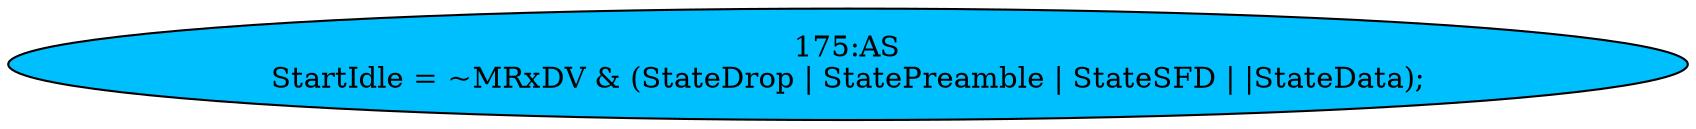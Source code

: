 strict digraph "" {
	node [label="\N"];
	"175:AS"	 [ast="<pyverilog.vparser.ast.Assign object at 0x7f059824bed0>",
		def_var="['StartIdle']",
		fillcolor=deepskyblue,
		label="175:AS
StartIdle = ~MRxDV & (StateDrop | StatePreamble | StateSFD | |StateData);",
		statements="[]",
		style=filled,
		typ=Assign,
		use_var="['MRxDV', 'StateDrop', 'StatePreamble', 'StateSFD', 'StateData']"];
}
